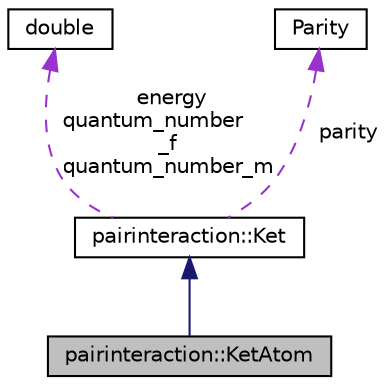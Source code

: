 digraph "pairinteraction::KetAtom"
{
 // INTERACTIVE_SVG=YES
 // LATEX_PDF_SIZE
  bgcolor="transparent";
  edge [fontname="Helvetica",fontsize="10",labelfontname="Helvetica",labelfontsize="10"];
  node [fontname="Helvetica",fontsize="10",shape=record];
  Node1 [label="pairinteraction::KetAtom",height=0.2,width=0.4,color="black", fillcolor="grey75", style="filled", fontcolor="black",tooltip="Class for representing atomic kets."];
  Node2 -> Node1 [dir="back",color="midnightblue",fontsize="10",style="solid",fontname="Helvetica"];
  Node2 [label="pairinteraction::Ket",height=0.2,width=0.4,color="black",URL="$classpairinteraction_1_1Ket.html",tooltip="Base class for a ket."];
  Node3 -> Node2 [dir="back",color="darkorchid3",fontsize="10",style="dashed",label=" energy\nquantum_number\l_f\nquantum_number_m" ,fontname="Helvetica"];
  Node3 [label="double",height=0.2,width=0.4,color="black",URL="$classdouble.html",tooltip=" "];
  Node4 -> Node2 [dir="back",color="darkorchid3",fontsize="10",style="dashed",label=" parity" ,fontname="Helvetica"];
  Node4 [label="Parity",height=0.2,width=0.4,color="black",tooltip=" "];
}
